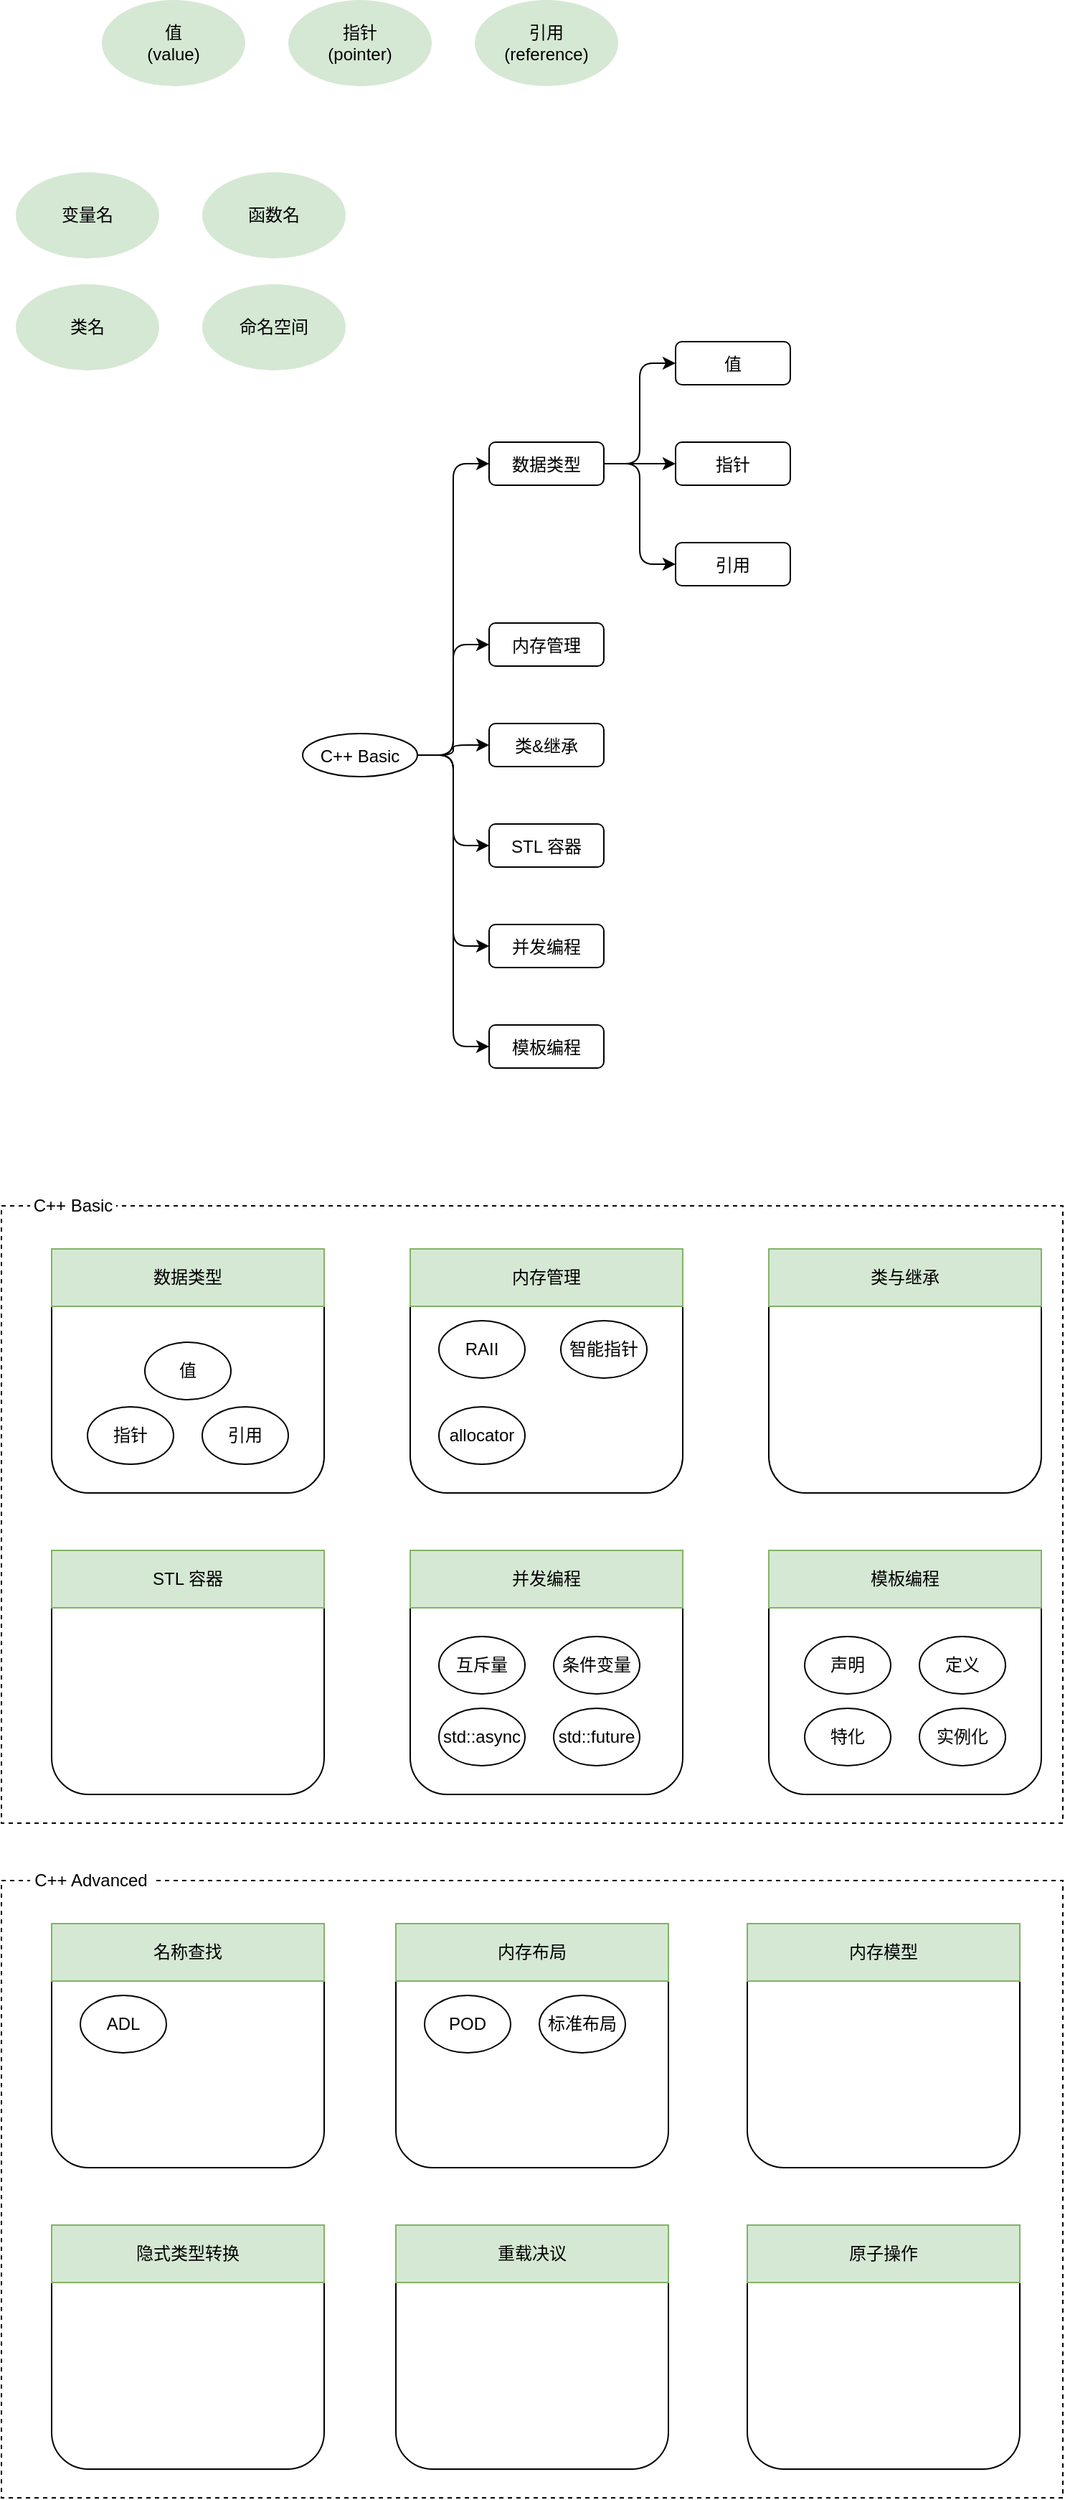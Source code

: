 <mxfile version="20.5.1" type="github">
  <diagram id="L3DYJd3ip9_Pa9qVwgF8" name="Page-1">
    <mxGraphModel dx="1298" dy="734" grid="1" gridSize="10" guides="1" tooltips="1" connect="1" arrows="1" fold="1" page="1" pageScale="1" pageWidth="850" pageHeight="1100" math="0" shadow="0">
      <root>
        <mxCell id="0" />
        <mxCell id="1" parent="0" />
        <mxCell id="D-1D-L4UW3rj7d5zvuvt-48" value="" style="rounded=0;whiteSpace=wrap;html=1;fillColor=none;dashed=1;" parent="1" vertex="1">
          <mxGeometry x="40" y="970" width="740" height="430" as="geometry" />
        </mxCell>
        <mxCell id="D-1D-L4UW3rj7d5zvuvt-1" value="C++ Basic" style="ellipse" parent="1" vertex="1">
          <mxGeometry x="250" y="641" width="80" height="30" as="geometry" />
        </mxCell>
        <mxCell id="D-1D-L4UW3rj7d5zvuvt-2" value="数据类型" style="rounded=1;" parent="1" vertex="1">
          <mxGeometry x="380" y="438" width="80" height="30" as="geometry" />
        </mxCell>
        <mxCell id="D-1D-L4UW3rj7d5zvuvt-3" value="" style="edgeStyle=elbowEdgeStyle;elbow=horizontal;" parent="1" source="D-1D-L4UW3rj7d5zvuvt-1" target="D-1D-L4UW3rj7d5zvuvt-2" edge="1">
          <mxGeometry relative="1" as="geometry" />
        </mxCell>
        <mxCell id="D-1D-L4UW3rj7d5zvuvt-4" value="值" style="rounded=1;" parent="1" vertex="1">
          <mxGeometry x="510" y="368" width="80" height="30" as="geometry" />
        </mxCell>
        <mxCell id="D-1D-L4UW3rj7d5zvuvt-5" value="" style="edgeStyle=elbowEdgeStyle;elbow=horizontal;" parent="1" source="D-1D-L4UW3rj7d5zvuvt-2" target="D-1D-L4UW3rj7d5zvuvt-4" edge="1">
          <mxGeometry relative="1" as="geometry" />
        </mxCell>
        <mxCell id="D-1D-L4UW3rj7d5zvuvt-6" value="指针" style="rounded=1;" parent="1" vertex="1">
          <mxGeometry x="510" y="438" width="80" height="30" as="geometry" />
        </mxCell>
        <mxCell id="D-1D-L4UW3rj7d5zvuvt-7" value="" style="edgeStyle=elbowEdgeStyle;elbow=horizontal;" parent="1" source="D-1D-L4UW3rj7d5zvuvt-2" target="D-1D-L4UW3rj7d5zvuvt-6" edge="1">
          <mxGeometry relative="1" as="geometry" />
        </mxCell>
        <mxCell id="D-1D-L4UW3rj7d5zvuvt-8" value="引用" style="rounded=1;" parent="1" vertex="1">
          <mxGeometry x="510" y="508" width="80" height="30" as="geometry" />
        </mxCell>
        <mxCell id="D-1D-L4UW3rj7d5zvuvt-9" value="" style="edgeStyle=elbowEdgeStyle;elbow=horizontal;" parent="1" source="D-1D-L4UW3rj7d5zvuvt-2" target="D-1D-L4UW3rj7d5zvuvt-8" edge="1">
          <mxGeometry relative="1" as="geometry" />
        </mxCell>
        <mxCell id="D-1D-L4UW3rj7d5zvuvt-10" value="内存管理" style="rounded=1;" parent="1" vertex="1">
          <mxGeometry x="380" y="564" width="80" height="30" as="geometry" />
        </mxCell>
        <mxCell id="D-1D-L4UW3rj7d5zvuvt-11" value="" style="edgeStyle=elbowEdgeStyle;elbow=horizontal;" parent="1" source="D-1D-L4UW3rj7d5zvuvt-1" target="D-1D-L4UW3rj7d5zvuvt-10" edge="1">
          <mxGeometry relative="1" as="geometry" />
        </mxCell>
        <mxCell id="D-1D-L4UW3rj7d5zvuvt-12" value="类&amp;继承" style="rounded=1;" parent="1" vertex="1">
          <mxGeometry x="380" y="634" width="80" height="30" as="geometry" />
        </mxCell>
        <mxCell id="D-1D-L4UW3rj7d5zvuvt-13" value="" style="edgeStyle=elbowEdgeStyle;elbow=horizontal;" parent="1" source="D-1D-L4UW3rj7d5zvuvt-1" target="D-1D-L4UW3rj7d5zvuvt-12" edge="1">
          <mxGeometry relative="1" as="geometry" />
        </mxCell>
        <mxCell id="D-1D-L4UW3rj7d5zvuvt-14" value="STL 容器" style="rounded=1;" parent="1" vertex="1">
          <mxGeometry x="380" y="704" width="80" height="30" as="geometry" />
        </mxCell>
        <mxCell id="D-1D-L4UW3rj7d5zvuvt-15" value="" style="edgeStyle=elbowEdgeStyle;elbow=horizontal;" parent="1" source="D-1D-L4UW3rj7d5zvuvt-1" target="D-1D-L4UW3rj7d5zvuvt-14" edge="1">
          <mxGeometry relative="1" as="geometry" />
        </mxCell>
        <mxCell id="D-1D-L4UW3rj7d5zvuvt-16" value="并发编程" style="rounded=1;" parent="1" vertex="1">
          <mxGeometry x="380" y="774" width="80" height="30" as="geometry" />
        </mxCell>
        <mxCell id="D-1D-L4UW3rj7d5zvuvt-17" value="" style="edgeStyle=elbowEdgeStyle;elbow=horizontal;" parent="1" source="D-1D-L4UW3rj7d5zvuvt-1" target="D-1D-L4UW3rj7d5zvuvt-16" edge="1">
          <mxGeometry relative="1" as="geometry" />
        </mxCell>
        <mxCell id="D-1D-L4UW3rj7d5zvuvt-18" value="模板编程" style="rounded=1;" parent="1" vertex="1">
          <mxGeometry x="380" y="844" width="80" height="30" as="geometry" />
        </mxCell>
        <mxCell id="D-1D-L4UW3rj7d5zvuvt-19" value="" style="edgeStyle=elbowEdgeStyle;elbow=horizontal;" parent="1" source="D-1D-L4UW3rj7d5zvuvt-1" target="D-1D-L4UW3rj7d5zvuvt-18" edge="1">
          <mxGeometry relative="1" as="geometry" />
        </mxCell>
        <mxCell id="D-1D-L4UW3rj7d5zvuvt-20" value="" style="rounded=1;whiteSpace=wrap;html=1;" parent="1" vertex="1">
          <mxGeometry x="75" y="1000" width="190" height="170" as="geometry" />
        </mxCell>
        <mxCell id="D-1D-L4UW3rj7d5zvuvt-21" value="数据类型" style="rounded=0;whiteSpace=wrap;html=1;fillColor=#d5e8d4;strokeColor=#82b366;" parent="1" vertex="1">
          <mxGeometry x="75" y="1000" width="190" height="40" as="geometry" />
        </mxCell>
        <mxCell id="D-1D-L4UW3rj7d5zvuvt-23" value="值" style="ellipse;whiteSpace=wrap;html=1;" parent="1" vertex="1">
          <mxGeometry x="140" y="1065" width="60" height="40" as="geometry" />
        </mxCell>
        <mxCell id="D-1D-L4UW3rj7d5zvuvt-24" value="指针" style="ellipse;whiteSpace=wrap;html=1;" parent="1" vertex="1">
          <mxGeometry x="100" y="1110" width="60" height="40" as="geometry" />
        </mxCell>
        <mxCell id="D-1D-L4UW3rj7d5zvuvt-25" value="引用" style="ellipse;whiteSpace=wrap;html=1;" parent="1" vertex="1">
          <mxGeometry x="180" y="1110" width="60" height="40" as="geometry" />
        </mxCell>
        <mxCell id="D-1D-L4UW3rj7d5zvuvt-26" value="" style="rounded=1;whiteSpace=wrap;html=1;" parent="1" vertex="1">
          <mxGeometry x="325" y="1000" width="190" height="170" as="geometry" />
        </mxCell>
        <mxCell id="D-1D-L4UW3rj7d5zvuvt-27" value="内存管理" style="rounded=0;whiteSpace=wrap;html=1;fillColor=#d5e8d4;strokeColor=#82b366;" parent="1" vertex="1">
          <mxGeometry x="325" y="1000" width="190" height="40" as="geometry" />
        </mxCell>
        <mxCell id="D-1D-L4UW3rj7d5zvuvt-31" value="RAII" style="ellipse;whiteSpace=wrap;html=1;" parent="1" vertex="1">
          <mxGeometry x="345" y="1050" width="60" height="40" as="geometry" />
        </mxCell>
        <mxCell id="D-1D-L4UW3rj7d5zvuvt-32" value="智能指针" style="ellipse;whiteSpace=wrap;html=1;" parent="1" vertex="1">
          <mxGeometry x="430" y="1050" width="60" height="40" as="geometry" />
        </mxCell>
        <mxCell id="D-1D-L4UW3rj7d5zvuvt-33" value="" style="rounded=1;whiteSpace=wrap;html=1;" parent="1" vertex="1">
          <mxGeometry x="575" y="1000" width="190" height="170" as="geometry" />
        </mxCell>
        <mxCell id="D-1D-L4UW3rj7d5zvuvt-34" value="类与继承" style="rounded=0;whiteSpace=wrap;html=1;fillColor=#d5e8d4;strokeColor=#82b366;" parent="1" vertex="1">
          <mxGeometry x="575" y="1000" width="190" height="40" as="geometry" />
        </mxCell>
        <mxCell id="D-1D-L4UW3rj7d5zvuvt-37" value="" style="rounded=1;whiteSpace=wrap;html=1;" parent="1" vertex="1">
          <mxGeometry x="75" y="1210" width="190" height="170" as="geometry" />
        </mxCell>
        <mxCell id="D-1D-L4UW3rj7d5zvuvt-38" value="STL 容器" style="rounded=0;whiteSpace=wrap;html=1;fillColor=#d5e8d4;strokeColor=#82b366;" parent="1" vertex="1">
          <mxGeometry x="75" y="1210" width="190" height="40" as="geometry" />
        </mxCell>
        <mxCell id="D-1D-L4UW3rj7d5zvuvt-42" value="" style="rounded=1;whiteSpace=wrap;html=1;" parent="1" vertex="1">
          <mxGeometry x="325" y="1210" width="190" height="170" as="geometry" />
        </mxCell>
        <mxCell id="D-1D-L4UW3rj7d5zvuvt-43" value="并发编程" style="rounded=0;whiteSpace=wrap;html=1;fillColor=#d5e8d4;strokeColor=#82b366;" parent="1" vertex="1">
          <mxGeometry x="325" y="1210" width="190" height="40" as="geometry" />
        </mxCell>
        <mxCell id="D-1D-L4UW3rj7d5zvuvt-46" value="" style="rounded=1;whiteSpace=wrap;html=1;" parent="1" vertex="1">
          <mxGeometry x="575" y="1210" width="190" height="170" as="geometry" />
        </mxCell>
        <mxCell id="D-1D-L4UW3rj7d5zvuvt-47" value="模板编程" style="rounded=0;whiteSpace=wrap;html=1;fillColor=#d5e8d4;strokeColor=#82b366;" parent="1" vertex="1">
          <mxGeometry x="575" y="1210" width="190" height="40" as="geometry" />
        </mxCell>
        <mxCell id="D-1D-L4UW3rj7d5zvuvt-49" value="C++ Basic" style="text;html=1;strokeColor=none;fillColor=default;align=center;verticalAlign=middle;whiteSpace=wrap;rounded=0;dashed=1;" parent="1" vertex="1">
          <mxGeometry x="60" y="960" width="60" height="20" as="geometry" />
        </mxCell>
        <mxCell id="D-1D-L4UW3rj7d5zvuvt-50" value="声明" style="ellipse;whiteSpace=wrap;html=1;" parent="1" vertex="1">
          <mxGeometry x="600" y="1270" width="60" height="40" as="geometry" />
        </mxCell>
        <mxCell id="D-1D-L4UW3rj7d5zvuvt-51" value="定义" style="ellipse;whiteSpace=wrap;html=1;" parent="1" vertex="1">
          <mxGeometry x="680" y="1270" width="60" height="40" as="geometry" />
        </mxCell>
        <mxCell id="D-1D-L4UW3rj7d5zvuvt-52" value="特化" style="ellipse;whiteSpace=wrap;html=1;" parent="1" vertex="1">
          <mxGeometry x="600" y="1320" width="60" height="40" as="geometry" />
        </mxCell>
        <mxCell id="D-1D-L4UW3rj7d5zvuvt-53" value="实例化" style="ellipse;whiteSpace=wrap;html=1;" parent="1" vertex="1">
          <mxGeometry x="680" y="1320" width="60" height="40" as="geometry" />
        </mxCell>
        <mxCell id="tkb0eZsMlAo2WpOlYzch-1" value="" style="rounded=0;whiteSpace=wrap;html=1;fillColor=none;dashed=1;" parent="1" vertex="1">
          <mxGeometry x="40" y="1440" width="740" height="430" as="geometry" />
        </mxCell>
        <mxCell id="tkb0eZsMlAo2WpOlYzch-2" value="" style="rounded=1;whiteSpace=wrap;html=1;" parent="1" vertex="1">
          <mxGeometry x="75" y="1470" width="190" height="170" as="geometry" />
        </mxCell>
        <mxCell id="tkb0eZsMlAo2WpOlYzch-3" value="名称查找" style="rounded=0;whiteSpace=wrap;html=1;fillColor=#d5e8d4;strokeColor=#82b366;" parent="1" vertex="1">
          <mxGeometry x="75" y="1470" width="190" height="40" as="geometry" />
        </mxCell>
        <mxCell id="tkb0eZsMlAo2WpOlYzch-19" value="C++ Advanced" style="text;html=1;strokeColor=none;fillColor=default;align=center;verticalAlign=middle;whiteSpace=wrap;rounded=0;dashed=1;" parent="1" vertex="1">
          <mxGeometry x="60" y="1430" width="85" height="20" as="geometry" />
        </mxCell>
        <mxCell id="UsrpdZ0R41oK7m11sxxm-1" value="值&lt;br&gt;(value)" style="ellipse;whiteSpace=wrap;html=1;fillColor=#d5e8d4;strokeColor=none;" parent="1" vertex="1">
          <mxGeometry x="110" y="130" width="100" height="60" as="geometry" />
        </mxCell>
        <mxCell id="UsrpdZ0R41oK7m11sxxm-2" value="指针&lt;br&gt;(pointer)" style="ellipse;whiteSpace=wrap;html=1;fillColor=#d5e8d4;strokeColor=none;" parent="1" vertex="1">
          <mxGeometry x="240" y="130" width="100" height="60" as="geometry" />
        </mxCell>
        <mxCell id="UsrpdZ0R41oK7m11sxxm-3" value="引用&lt;br&gt;(reference)" style="ellipse;whiteSpace=wrap;html=1;fillColor=#d5e8d4;strokeColor=none;" parent="1" vertex="1">
          <mxGeometry x="370" y="130" width="100" height="60" as="geometry" />
        </mxCell>
        <mxCell id="YWLk7X-9cXMXUFzbq7gm-1" value="" style="rounded=1;whiteSpace=wrap;html=1;" parent="1" vertex="1">
          <mxGeometry x="315" y="1470" width="190" height="170" as="geometry" />
        </mxCell>
        <mxCell id="YWLk7X-9cXMXUFzbq7gm-2" value="内存布局" style="rounded=0;whiteSpace=wrap;html=1;fillColor=#d5e8d4;strokeColor=#82b366;" parent="1" vertex="1">
          <mxGeometry x="315" y="1470" width="190" height="40" as="geometry" />
        </mxCell>
        <mxCell id="YWLk7X-9cXMXUFzbq7gm-3" value="" style="rounded=1;whiteSpace=wrap;html=1;" parent="1" vertex="1">
          <mxGeometry x="560" y="1470" width="190" height="170" as="geometry" />
        </mxCell>
        <mxCell id="YWLk7X-9cXMXUFzbq7gm-4" value="内存模型" style="rounded=0;whiteSpace=wrap;html=1;fillColor=#d5e8d4;strokeColor=#82b366;" parent="1" vertex="1">
          <mxGeometry x="560" y="1470" width="190" height="40" as="geometry" />
        </mxCell>
        <mxCell id="aRtrNssfc7y4KnprCDZ4-1" value="" style="rounded=1;whiteSpace=wrap;html=1;" parent="1" vertex="1">
          <mxGeometry x="75" y="1680" width="190" height="170" as="geometry" />
        </mxCell>
        <mxCell id="aRtrNssfc7y4KnprCDZ4-2" value="隐式类型转换" style="rounded=0;whiteSpace=wrap;html=1;fillColor=#d5e8d4;strokeColor=#82b366;" parent="1" vertex="1">
          <mxGeometry x="75" y="1680" width="190" height="40" as="geometry" />
        </mxCell>
        <mxCell id="iMK1bVg_5LHry9J1oB6Q-1" value="" style="rounded=1;whiteSpace=wrap;html=1;" parent="1" vertex="1">
          <mxGeometry x="315" y="1680" width="190" height="170" as="geometry" />
        </mxCell>
        <mxCell id="iMK1bVg_5LHry9J1oB6Q-2" value="重载决议" style="rounded=0;whiteSpace=wrap;html=1;fillColor=#d5e8d4;strokeColor=#82b366;" parent="1" vertex="1">
          <mxGeometry x="315" y="1680" width="190" height="40" as="geometry" />
        </mxCell>
        <mxCell id="iMK1bVg_5LHry9J1oB6Q-3" value="变量名" style="ellipse;whiteSpace=wrap;html=1;fillColor=#d5e8d4;strokeColor=none;" parent="1" vertex="1">
          <mxGeometry x="50" y="250" width="100" height="60" as="geometry" />
        </mxCell>
        <mxCell id="iMK1bVg_5LHry9J1oB6Q-4" value="函数名" style="ellipse;whiteSpace=wrap;html=1;fillColor=#d5e8d4;strokeColor=none;" parent="1" vertex="1">
          <mxGeometry x="180" y="250" width="100" height="60" as="geometry" />
        </mxCell>
        <mxCell id="iMK1bVg_5LHry9J1oB6Q-5" value="类名" style="ellipse;whiteSpace=wrap;html=1;fillColor=#d5e8d4;strokeColor=none;" parent="1" vertex="1">
          <mxGeometry x="50" y="328" width="100" height="60" as="geometry" />
        </mxCell>
        <mxCell id="iMK1bVg_5LHry9J1oB6Q-6" value="命名空间" style="ellipse;whiteSpace=wrap;html=1;fillColor=#d5e8d4;strokeColor=none;" parent="1" vertex="1">
          <mxGeometry x="180" y="328" width="100" height="60" as="geometry" />
        </mxCell>
        <mxCell id="BjRA2_4ChIR4DF67uUGx-1" value="" style="rounded=1;whiteSpace=wrap;html=1;" parent="1" vertex="1">
          <mxGeometry x="560" y="1680" width="190" height="170" as="geometry" />
        </mxCell>
        <mxCell id="BjRA2_4ChIR4DF67uUGx-2" value="原子操作" style="rounded=0;whiteSpace=wrap;html=1;fillColor=#d5e8d4;strokeColor=#82b366;" parent="1" vertex="1">
          <mxGeometry x="560" y="1680" width="190" height="40" as="geometry" />
        </mxCell>
        <mxCell id="enFaxuWkTMO95jhfZXTl-1" value="互斥量" style="ellipse;whiteSpace=wrap;html=1;" vertex="1" parent="1">
          <mxGeometry x="345" y="1270" width="60" height="40" as="geometry" />
        </mxCell>
        <mxCell id="enFaxuWkTMO95jhfZXTl-2" value="条件变量" style="ellipse;whiteSpace=wrap;html=1;" vertex="1" parent="1">
          <mxGeometry x="425" y="1270" width="60" height="40" as="geometry" />
        </mxCell>
        <mxCell id="enFaxuWkTMO95jhfZXTl-3" value="std::async" style="ellipse;whiteSpace=wrap;html=1;" vertex="1" parent="1">
          <mxGeometry x="345" y="1320" width="60" height="40" as="geometry" />
        </mxCell>
        <mxCell id="enFaxuWkTMO95jhfZXTl-4" value="std::future" style="ellipse;whiteSpace=wrap;html=1;" vertex="1" parent="1">
          <mxGeometry x="425" y="1320" width="60" height="40" as="geometry" />
        </mxCell>
        <mxCell id="enFaxuWkTMO95jhfZXTl-5" value="ADL" style="ellipse;whiteSpace=wrap;html=1;" vertex="1" parent="1">
          <mxGeometry x="95" y="1520" width="60" height="40" as="geometry" />
        </mxCell>
        <mxCell id="enFaxuWkTMO95jhfZXTl-6" value="POD" style="ellipse;whiteSpace=wrap;html=1;" vertex="1" parent="1">
          <mxGeometry x="335" y="1520" width="60" height="40" as="geometry" />
        </mxCell>
        <mxCell id="enFaxuWkTMO95jhfZXTl-7" value="标准布局" style="ellipse;whiteSpace=wrap;html=1;" vertex="1" parent="1">
          <mxGeometry x="415" y="1520" width="60" height="40" as="geometry" />
        </mxCell>
        <mxCell id="enFaxuWkTMO95jhfZXTl-8" value="allocator" style="ellipse;whiteSpace=wrap;html=1;" vertex="1" parent="1">
          <mxGeometry x="345" y="1110" width="60" height="40" as="geometry" />
        </mxCell>
      </root>
    </mxGraphModel>
  </diagram>
</mxfile>
